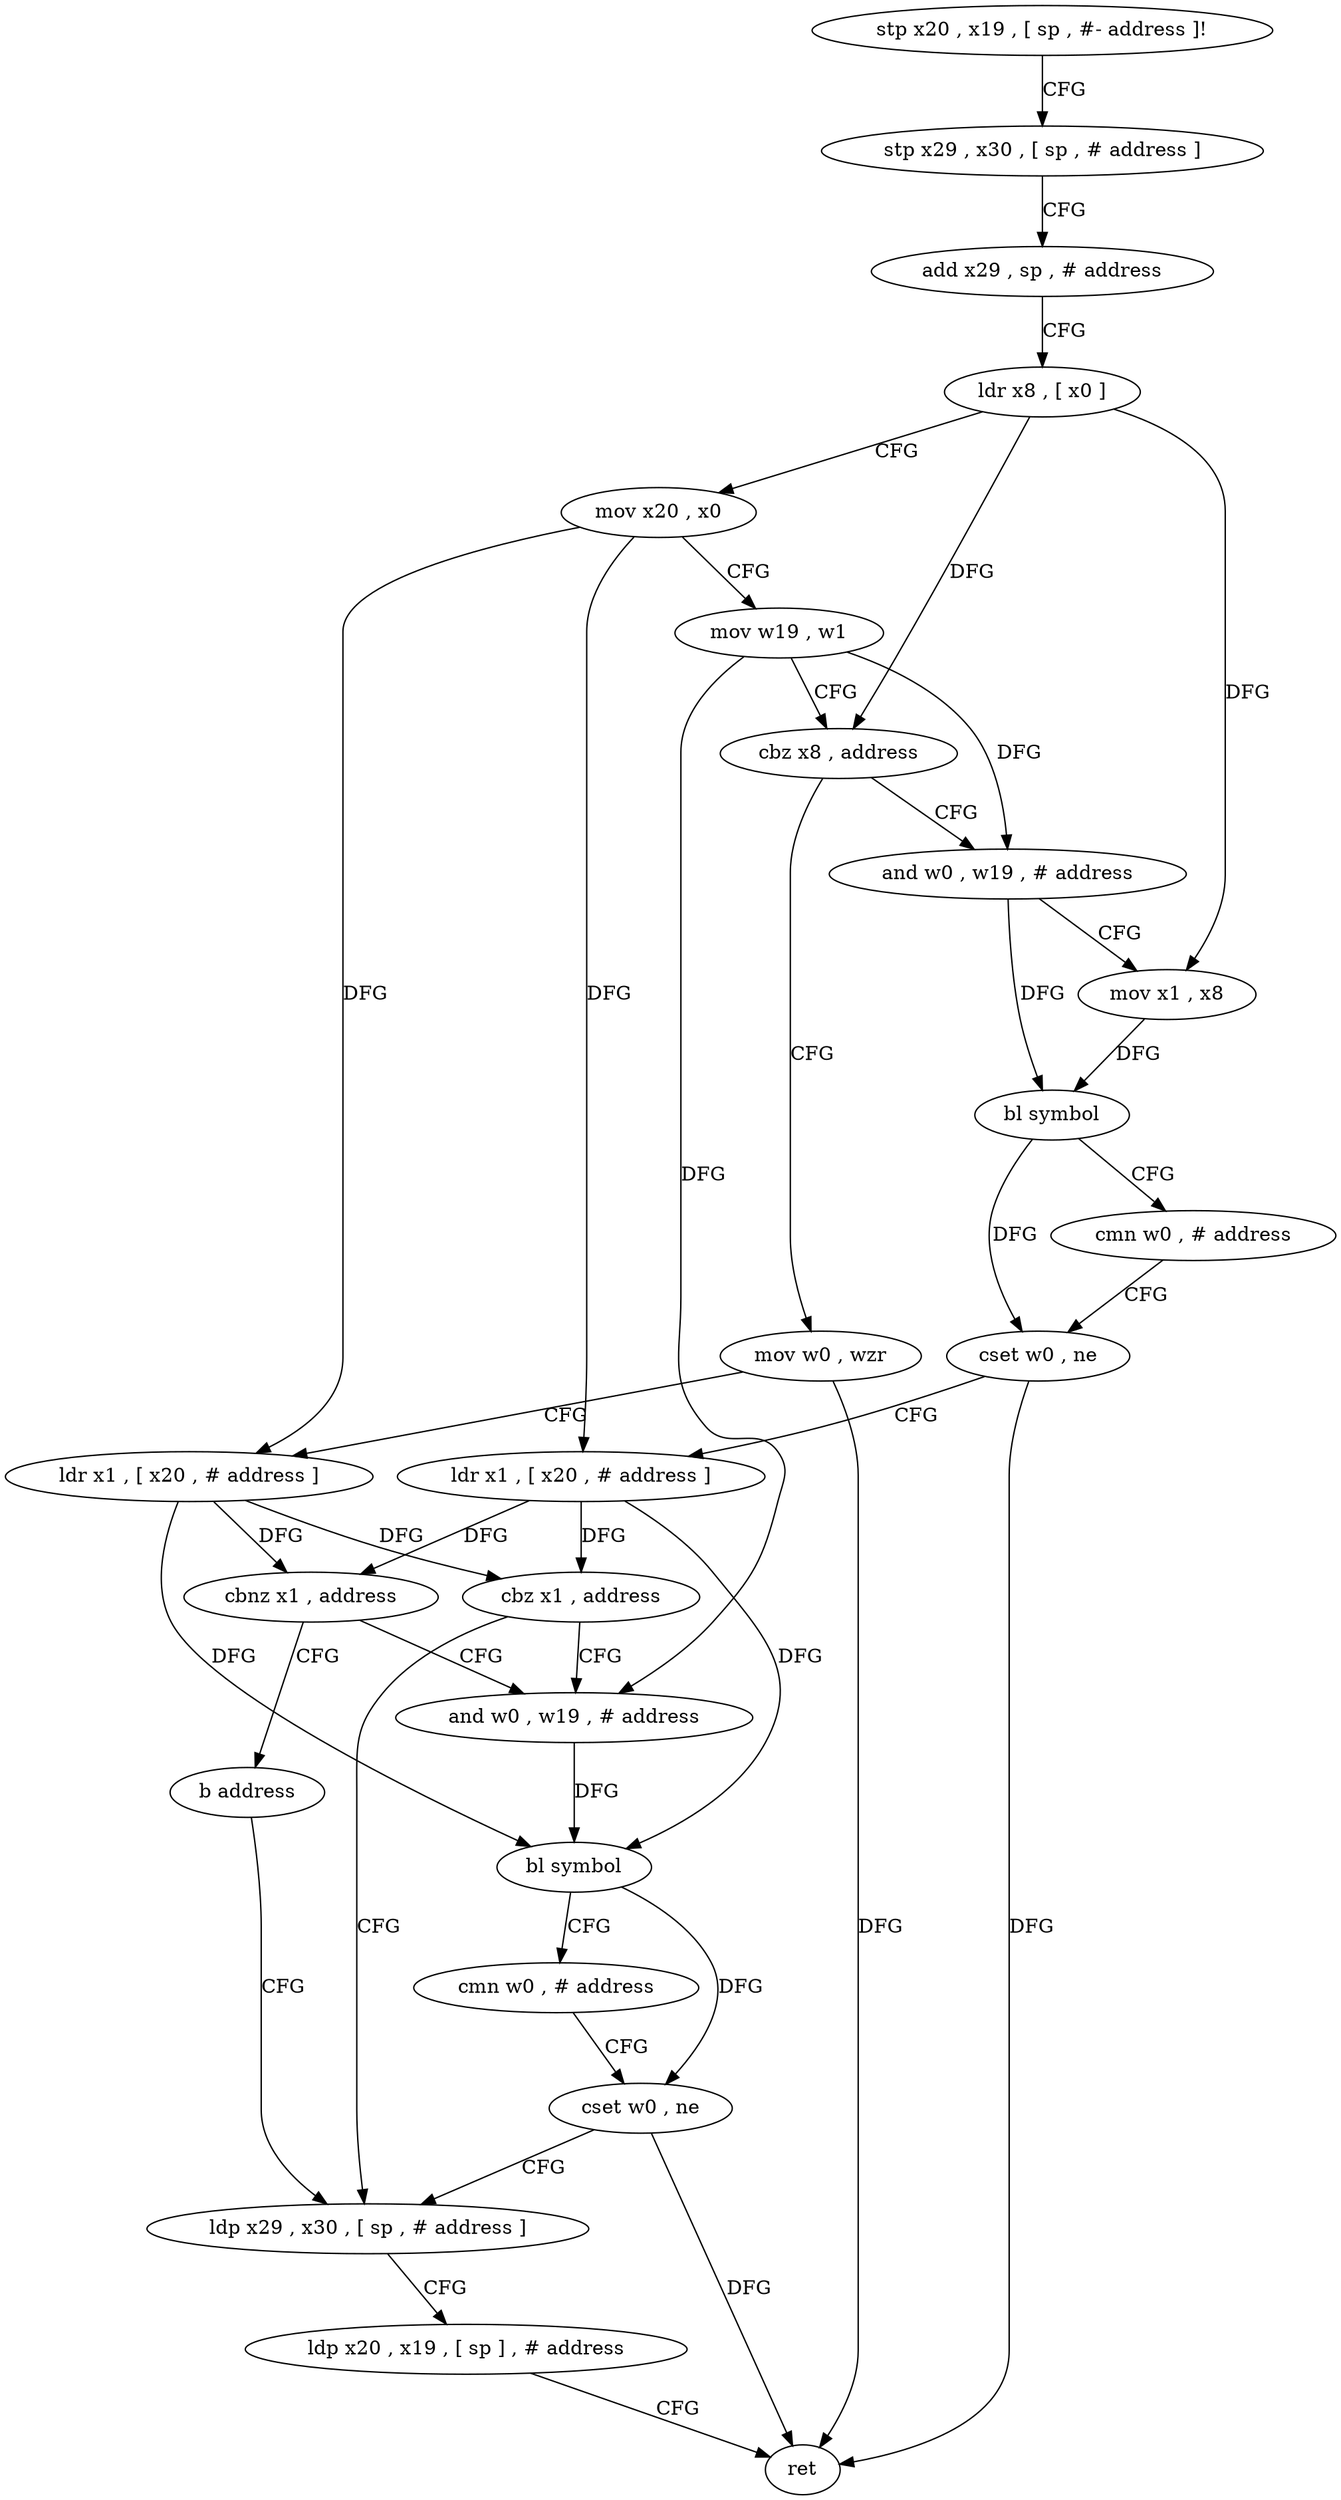 digraph "func" {
"98304" [label = "stp x20 , x19 , [ sp , #- address ]!" ]
"98308" [label = "stp x29 , x30 , [ sp , # address ]" ]
"98312" [label = "add x29 , sp , # address" ]
"98316" [label = "ldr x8 , [ x0 ]" ]
"98320" [label = "mov x20 , x0" ]
"98324" [label = "mov w19 , w1" ]
"98328" [label = "cbz x8 , address" ]
"98388" [label = "mov w0 , wzr" ]
"98332" [label = "and w0 , w19 , # address" ]
"98392" [label = "ldr x1 , [ x20 , # address ]" ]
"98396" [label = "cbnz x1 , address" ]
"98360" [label = "and w0 , w19 , # address" ]
"98400" [label = "b address" ]
"98336" [label = "mov x1 , x8" ]
"98340" [label = "bl symbol" ]
"98344" [label = "cmn w0 , # address" ]
"98348" [label = "cset w0 , ne" ]
"98352" [label = "ldr x1 , [ x20 , # address ]" ]
"98356" [label = "cbz x1 , address" ]
"98376" [label = "ldp x29 , x30 , [ sp , # address ]" ]
"98364" [label = "bl symbol" ]
"98368" [label = "cmn w0 , # address" ]
"98372" [label = "cset w0 , ne" ]
"98380" [label = "ldp x20 , x19 , [ sp ] , # address" ]
"98384" [label = "ret" ]
"98304" -> "98308" [ label = "CFG" ]
"98308" -> "98312" [ label = "CFG" ]
"98312" -> "98316" [ label = "CFG" ]
"98316" -> "98320" [ label = "CFG" ]
"98316" -> "98328" [ label = "DFG" ]
"98316" -> "98336" [ label = "DFG" ]
"98320" -> "98324" [ label = "CFG" ]
"98320" -> "98392" [ label = "DFG" ]
"98320" -> "98352" [ label = "DFG" ]
"98324" -> "98328" [ label = "CFG" ]
"98324" -> "98332" [ label = "DFG" ]
"98324" -> "98360" [ label = "DFG" ]
"98328" -> "98388" [ label = "CFG" ]
"98328" -> "98332" [ label = "CFG" ]
"98388" -> "98392" [ label = "CFG" ]
"98388" -> "98384" [ label = "DFG" ]
"98332" -> "98336" [ label = "CFG" ]
"98332" -> "98340" [ label = "DFG" ]
"98392" -> "98396" [ label = "DFG" ]
"98392" -> "98364" [ label = "DFG" ]
"98392" -> "98356" [ label = "DFG" ]
"98396" -> "98360" [ label = "CFG" ]
"98396" -> "98400" [ label = "CFG" ]
"98360" -> "98364" [ label = "DFG" ]
"98400" -> "98376" [ label = "CFG" ]
"98336" -> "98340" [ label = "DFG" ]
"98340" -> "98344" [ label = "CFG" ]
"98340" -> "98348" [ label = "DFG" ]
"98344" -> "98348" [ label = "CFG" ]
"98348" -> "98352" [ label = "CFG" ]
"98348" -> "98384" [ label = "DFG" ]
"98352" -> "98356" [ label = "DFG" ]
"98352" -> "98396" [ label = "DFG" ]
"98352" -> "98364" [ label = "DFG" ]
"98356" -> "98376" [ label = "CFG" ]
"98356" -> "98360" [ label = "CFG" ]
"98376" -> "98380" [ label = "CFG" ]
"98364" -> "98368" [ label = "CFG" ]
"98364" -> "98372" [ label = "DFG" ]
"98368" -> "98372" [ label = "CFG" ]
"98372" -> "98376" [ label = "CFG" ]
"98372" -> "98384" [ label = "DFG" ]
"98380" -> "98384" [ label = "CFG" ]
}
